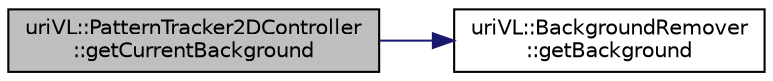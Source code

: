 digraph "uriVL::PatternTracker2DController::getCurrentBackground"
{
  edge [fontname="Helvetica",fontsize="10",labelfontname="Helvetica",labelfontsize="10"];
  node [fontname="Helvetica",fontsize="10",shape=record];
  rankdir="LR";
  Node1 [label="uriVL::PatternTracker2DController\l::getCurrentBackground",height=0.2,width=0.4,color="black", fillcolor="grey75", style="filled", fontcolor="black"];
  Node1 -> Node2 [color="midnightblue",fontsize="10",style="solid",fontname="Helvetica"];
  Node2 [label="uriVL::BackgroundRemover\l::getBackground",height=0.2,width=0.4,color="black", fillcolor="white", style="filled",URL="$classuriVL_1_1BackgroundRemover.html#ad8fac0a96fd8737444eb5befbd03aaa7",tooltip="get background_; "];
}
